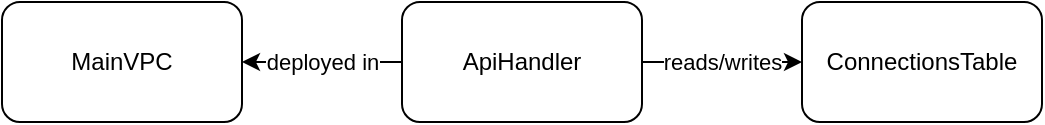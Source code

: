 <?xml version="1.0" encoding="UTF-8"?>
<mxfile version="14.6.13">
  <diagram id="cdk-diagram" name="CDK Architecture">
    <mxGraphModel dx="1422" dy="794" grid="1" gridSize="10" guides="1" tooltips="1" connect="1" arrows="1" fold="1" page="1" pageScale="1" pageWidth="1169" pageHeight="827" math="0" shadow="0">
      <root>
        <mxCell id="0" />
        <mxCell id="1" parent="0" />
        <mxCell id="cell-2" value="MainVPC" style="rounded=1;whiteSpace=wrap;html=1;" vertex="1" parent="1">
          <mxGeometry x="100" y="100" width="120" height="60" as="geometry" />
        </mxCell>
        <mxCell id="cell-3" value="ApiHandler" style="rounded=1;whiteSpace=wrap;html=1;" vertex="1" parent="1">
          <mxGeometry x="300" y="100" width="120" height="60" as="geometry" />
        </mxCell>
        <mxCell id="cell-4" value="ConnectionsTable" style="rounded=1;whiteSpace=wrap;html=1;" vertex="1" parent="1">
          <mxGeometry x="500" y="100" width="120" height="60" as="geometry" />
        </mxCell>
        <mxCell id="conn-5" value="deployed in" style="edgeStyle=orthogonalEdgeStyle;rounded=0;orthogonalLoop=1;jettySize=auto;html=1;" edge="1" parent="1" source="cell-3" target="cell-2">
          <mxGeometry relative="1" as="geometry" />
        </mxCell>
        <mxCell id="conn-6" value="reads/writes" style="edgeStyle=orthogonalEdgeStyle;rounded=0;orthogonalLoop=1;jettySize=auto;html=1;" edge="1" parent="1" source="cell-3" target="cell-4">
          <mxGeometry relative="1" as="geometry" />
        </mxCell>
      </root>
    </mxGraphModel>
  </diagram>
</mxfile>